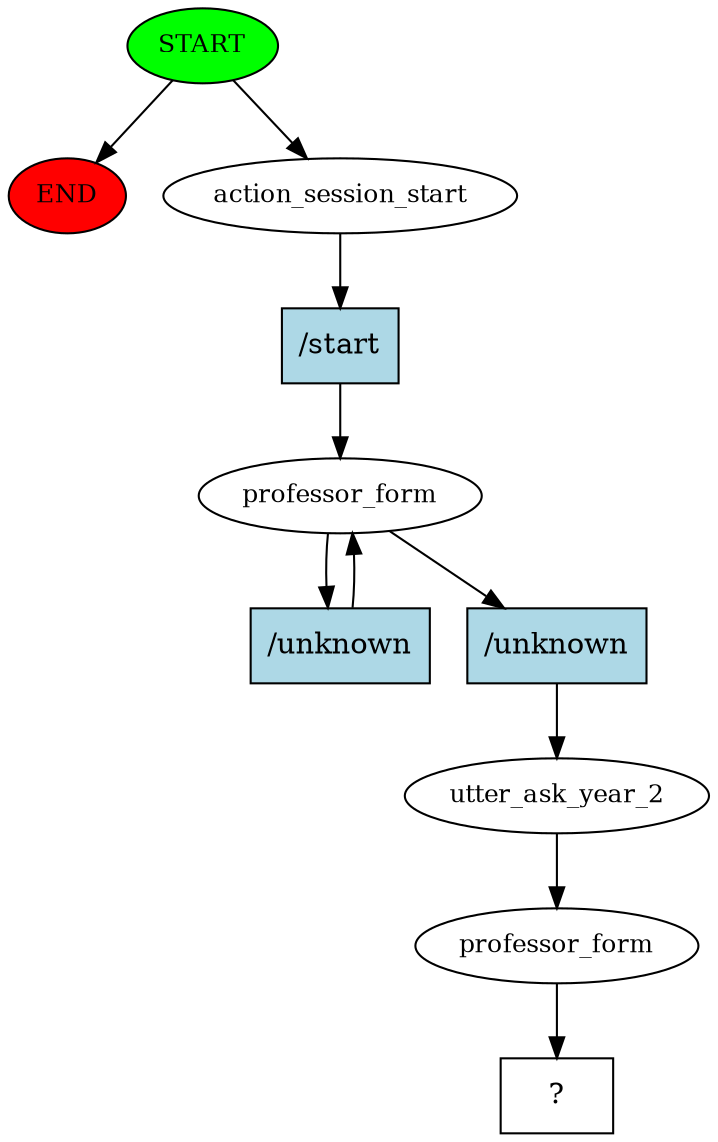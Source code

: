 digraph  {
0 [class="start active", fillcolor=green, fontsize=12, label=START, style=filled];
"-1" [class=end, fillcolor=red, fontsize=12, label=END, style=filled];
1 [class=active, fontsize=12, label=action_session_start];
2 [class=active, fontsize=12, label=professor_form];
7 [class=active, fontsize=12, label=utter_ask_year_2];
8 [class=active, fontsize=12, label=professor_form];
9 [class="intent dashed active", label="  ?  ", shape=rect];
10 [class="intent active", fillcolor=lightblue, label="/start", shape=rect, style=filled];
11 [class="intent active", fillcolor=lightblue, label="/unknown", shape=rect, style=filled];
12 [class="intent active", fillcolor=lightblue, label="/unknown", shape=rect, style=filled];
0 -> "-1"  [class="", key=NONE, label=""];
0 -> 1  [class=active, key=NONE, label=""];
1 -> 10  [class=active, key=0];
2 -> 11  [class=active, key=0];
2 -> 12  [class=active, key=0];
7 -> 8  [class=active, key=NONE, label=""];
8 -> 9  [class=active, key=NONE, label=""];
10 -> 2  [class=active, key=0];
11 -> 2  [class=active, key=0];
12 -> 7  [class=active, key=0];
}
